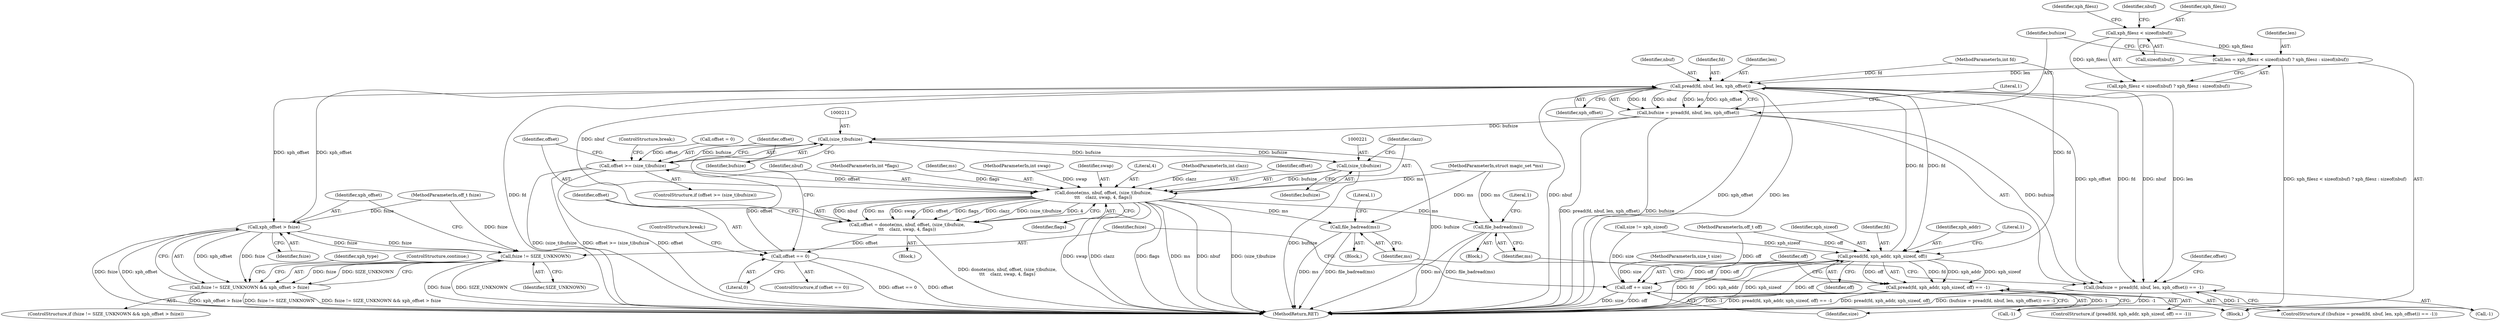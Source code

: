 digraph "1_file_445c8fb0ebff85195be94cd9f7e1df89cade5c7f@API" {
"1000175" [label="(Call,len = xph_filesz < sizeof(nbuf) ? xph_filesz : sizeof(nbuf))"];
"1000178" [label="(Call,xph_filesz < sizeof(nbuf))"];
"1000189" [label="(Call,pread(fd, nbuf, len, xph_offset))"];
"1000144" [label="(Call,pread(fd, xph_addr, xph_sizeof, off))"];
"1000143" [label="(Call,pread(fd, xph_addr, xph_sizeof, off) == -1)"];
"1000157" [label="(Call,off += size)"];
"1000165" [label="(Call,xph_offset > fsize)"];
"1000162" [label="(Call,fsize != SIZE_UNKNOWN)"];
"1000161" [label="(Call,fsize != SIZE_UNKNOWN && xph_offset > fsize)"];
"1000186" [label="(Call,(bufsize = pread(fd, nbuf, len, xph_offset)) == -1)"];
"1000187" [label="(Call,bufsize = pread(fd, nbuf, len, xph_offset))"];
"1000210" [label="(Call,(size_t)bufsize)"];
"1000208" [label="(Call,offset >= (size_t)bufsize)"];
"1000216" [label="(Call,donote(ms, nbuf, offset, (size_t)bufsize,\n\t\t\t    clazz, swap, 4, flags))"];
"1000152" [label="(Call,file_badread(ms))"];
"1000197" [label="(Call,file_badread(ms))"];
"1000214" [label="(Call,offset = donote(ms, nbuf, offset, (size_t)bufsize,\n\t\t\t    clazz, swap, 4, flags))"];
"1000228" [label="(Call,offset == 0)"];
"1000220" [label="(Call,(size_t)bufsize)"];
"1000166" [label="(Identifier,xph_offset)"];
"1000219" [label="(Identifier,offset)"];
"1000121" [label="(Call,size != xph_sizeof)"];
"1000203" [label="(Identifier,offset)"];
"1000162" [label="(Call,fsize != SIZE_UNKNOWN)"];
"1000218" [label="(Identifier,nbuf)"];
"1000214" [label="(Call,offset = donote(ms, nbuf, offset, (size_t)bufsize,\n\t\t\t    clazz, swap, 4, flags))"];
"1000112" [label="(MethodParameterIn,int *flags)"];
"1000107" [label="(MethodParameterIn,int fd)"];
"1000217" [label="(Identifier,ms)"];
"1000189" [label="(Call,pread(fd, nbuf, len, xph_offset))"];
"1000192" [label="(Identifier,len)"];
"1000194" [label="(Call,-1)"];
"1000169" [label="(ControlStructure,continue;)"];
"1000209" [label="(Identifier,offset)"];
"1000195" [label="(Literal,1)"];
"1000165" [label="(Call,xph_offset > fsize)"];
"1000178" [label="(Call,xph_filesz < sizeof(nbuf))"];
"1000167" [label="(Identifier,fsize)"];
"1000180" [label="(Call,sizeof(nbuf))"];
"1000164" [label="(Identifier,SIZE_UNKNOWN)"];
"1000141" [label="(Block,)"];
"1000104" [label="(MethodParameterIn,struct magic_set *ms)"];
"1000234" [label="(MethodReturn,RET)"];
"1000191" [label="(Identifier,nbuf)"];
"1000226" [label="(Identifier,flags)"];
"1000197" [label="(Call,file_badread(ms))"];
"1000187" [label="(Call,bufsize = pread(fd, nbuf, len, xph_offset))"];
"1000177" [label="(Call,xph_filesz < sizeof(nbuf) ? xph_filesz : sizeof(nbuf))"];
"1000212" [label="(Identifier,bufsize)"];
"1000146" [label="(Identifier,xph_addr)"];
"1000161" [label="(Call,fsize != SIZE_UNKNOWN && xph_offset > fsize)"];
"1000208" [label="(Call,offset >= (size_t)bufsize)"];
"1000111" [label="(MethodParameterIn,off_t fsize)"];
"1000220" [label="(Call,(size_t)bufsize)"];
"1000148" [label="(Identifier,off)"];
"1000172" [label="(Identifier,xph_type)"];
"1000158" [label="(Identifier,off)"];
"1000207" [label="(ControlStructure,if (offset >= (size_t)bufsize))"];
"1000182" [label="(Identifier,xph_filesz)"];
"1000184" [label="(Identifier,nbuf)"];
"1000106" [label="(MethodParameterIn,int swap)"];
"1000143" [label="(Call,pread(fd, xph_addr, xph_sizeof, off) == -1)"];
"1000224" [label="(Identifier,swap)"];
"1000157" [label="(Call,off += size)"];
"1000186" [label="(Call,(bufsize = pread(fd, nbuf, len, xph_offset)) == -1)"];
"1000156" [label="(Literal,1)"];
"1000110" [label="(MethodParameterIn,size_t size)"];
"1000149" [label="(Call,-1)"];
"1000206" [label="(Block,)"];
"1000210" [label="(Call,(size_t)bufsize)"];
"1000142" [label="(ControlStructure,if (pread(fd, xph_addr, xph_sizeof, off) == -1))"];
"1000190" [label="(Identifier,fd)"];
"1000153" [label="(Identifier,ms)"];
"1000150" [label="(Literal,1)"];
"1000151" [label="(Block,)"];
"1000108" [label="(MethodParameterIn,off_t off)"];
"1000179" [label="(Identifier,xph_filesz)"];
"1000228" [label="(Call,offset == 0)"];
"1000227" [label="(ControlStructure,if (offset == 0))"];
"1000160" [label="(ControlStructure,if (fsize != SIZE_UNKNOWN && xph_offset > fsize))"];
"1000201" [label="(Literal,1)"];
"1000196" [label="(Block,)"];
"1000176" [label="(Identifier,len)"];
"1000231" [label="(ControlStructure,break;)"];
"1000215" [label="(Identifier,offset)"];
"1000223" [label="(Identifier,clazz)"];
"1000225" [label="(Literal,4)"];
"1000185" [label="(ControlStructure,if ((bufsize = pread(fd, nbuf, len, xph_offset)) == -1))"];
"1000147" [label="(Identifier,xph_sizeof)"];
"1000193" [label="(Identifier,xph_offset)"];
"1000188" [label="(Identifier,bufsize)"];
"1000145" [label="(Identifier,fd)"];
"1000222" [label="(Identifier,bufsize)"];
"1000175" [label="(Call,len = xph_filesz < sizeof(nbuf) ? xph_filesz : sizeof(nbuf))"];
"1000144" [label="(Call,pread(fd, xph_addr, xph_sizeof, off))"];
"1000202" [label="(Call,offset = 0)"];
"1000163" [label="(Identifier,fsize)"];
"1000105" [label="(MethodParameterIn,int clazz)"];
"1000230" [label="(Literal,0)"];
"1000213" [label="(ControlStructure,break;)"];
"1000229" [label="(Identifier,offset)"];
"1000216" [label="(Call,donote(ms, nbuf, offset, (size_t)bufsize,\n\t\t\t    clazz, swap, 4, flags))"];
"1000159" [label="(Identifier,size)"];
"1000152" [label="(Call,file_badread(ms))"];
"1000198" [label="(Identifier,ms)"];
"1000175" -> "1000141"  [label="AST: "];
"1000175" -> "1000177"  [label="CFG: "];
"1000176" -> "1000175"  [label="AST: "];
"1000177" -> "1000175"  [label="AST: "];
"1000188" -> "1000175"  [label="CFG: "];
"1000175" -> "1000234"  [label="DDG: xph_filesz < sizeof(nbuf) ? xph_filesz : sizeof(nbuf)"];
"1000178" -> "1000175"  [label="DDG: xph_filesz"];
"1000175" -> "1000189"  [label="DDG: len"];
"1000178" -> "1000177"  [label="AST: "];
"1000178" -> "1000180"  [label="CFG: "];
"1000179" -> "1000178"  [label="AST: "];
"1000180" -> "1000178"  [label="AST: "];
"1000182" -> "1000178"  [label="CFG: "];
"1000184" -> "1000178"  [label="CFG: "];
"1000178" -> "1000177"  [label="DDG: xph_filesz"];
"1000189" -> "1000187"  [label="AST: "];
"1000189" -> "1000193"  [label="CFG: "];
"1000190" -> "1000189"  [label="AST: "];
"1000191" -> "1000189"  [label="AST: "];
"1000192" -> "1000189"  [label="AST: "];
"1000193" -> "1000189"  [label="AST: "];
"1000187" -> "1000189"  [label="CFG: "];
"1000189" -> "1000234"  [label="DDG: fd"];
"1000189" -> "1000234"  [label="DDG: nbuf"];
"1000189" -> "1000234"  [label="DDG: xph_offset"];
"1000189" -> "1000234"  [label="DDG: len"];
"1000189" -> "1000144"  [label="DDG: fd"];
"1000189" -> "1000165"  [label="DDG: xph_offset"];
"1000189" -> "1000186"  [label="DDG: fd"];
"1000189" -> "1000186"  [label="DDG: nbuf"];
"1000189" -> "1000186"  [label="DDG: len"];
"1000189" -> "1000186"  [label="DDG: xph_offset"];
"1000189" -> "1000187"  [label="DDG: fd"];
"1000189" -> "1000187"  [label="DDG: nbuf"];
"1000189" -> "1000187"  [label="DDG: len"];
"1000189" -> "1000187"  [label="DDG: xph_offset"];
"1000144" -> "1000189"  [label="DDG: fd"];
"1000107" -> "1000189"  [label="DDG: fd"];
"1000165" -> "1000189"  [label="DDG: xph_offset"];
"1000189" -> "1000216"  [label="DDG: nbuf"];
"1000144" -> "1000143"  [label="AST: "];
"1000144" -> "1000148"  [label="CFG: "];
"1000145" -> "1000144"  [label="AST: "];
"1000146" -> "1000144"  [label="AST: "];
"1000147" -> "1000144"  [label="AST: "];
"1000148" -> "1000144"  [label="AST: "];
"1000150" -> "1000144"  [label="CFG: "];
"1000144" -> "1000234"  [label="DDG: off"];
"1000144" -> "1000234"  [label="DDG: fd"];
"1000144" -> "1000234"  [label="DDG: xph_addr"];
"1000144" -> "1000234"  [label="DDG: xph_sizeof"];
"1000144" -> "1000143"  [label="DDG: fd"];
"1000144" -> "1000143"  [label="DDG: xph_addr"];
"1000144" -> "1000143"  [label="DDG: xph_sizeof"];
"1000144" -> "1000143"  [label="DDG: off"];
"1000107" -> "1000144"  [label="DDG: fd"];
"1000121" -> "1000144"  [label="DDG: xph_sizeof"];
"1000157" -> "1000144"  [label="DDG: off"];
"1000108" -> "1000144"  [label="DDG: off"];
"1000144" -> "1000157"  [label="DDG: off"];
"1000143" -> "1000142"  [label="AST: "];
"1000143" -> "1000149"  [label="CFG: "];
"1000149" -> "1000143"  [label="AST: "];
"1000153" -> "1000143"  [label="CFG: "];
"1000158" -> "1000143"  [label="CFG: "];
"1000143" -> "1000234"  [label="DDG: pread(fd, xph_addr, xph_sizeof, off)"];
"1000143" -> "1000234"  [label="DDG: -1"];
"1000143" -> "1000234"  [label="DDG: pread(fd, xph_addr, xph_sizeof, off) == -1"];
"1000149" -> "1000143"  [label="DDG: 1"];
"1000157" -> "1000141"  [label="AST: "];
"1000157" -> "1000159"  [label="CFG: "];
"1000158" -> "1000157"  [label="AST: "];
"1000159" -> "1000157"  [label="AST: "];
"1000163" -> "1000157"  [label="CFG: "];
"1000157" -> "1000234"  [label="DDG: size"];
"1000157" -> "1000234"  [label="DDG: off"];
"1000121" -> "1000157"  [label="DDG: size"];
"1000110" -> "1000157"  [label="DDG: size"];
"1000108" -> "1000157"  [label="DDG: off"];
"1000165" -> "1000161"  [label="AST: "];
"1000165" -> "1000167"  [label="CFG: "];
"1000166" -> "1000165"  [label="AST: "];
"1000167" -> "1000165"  [label="AST: "];
"1000161" -> "1000165"  [label="CFG: "];
"1000165" -> "1000234"  [label="DDG: xph_offset"];
"1000165" -> "1000234"  [label="DDG: fsize"];
"1000165" -> "1000162"  [label="DDG: fsize"];
"1000165" -> "1000161"  [label="DDG: xph_offset"];
"1000165" -> "1000161"  [label="DDG: fsize"];
"1000162" -> "1000165"  [label="DDG: fsize"];
"1000111" -> "1000165"  [label="DDG: fsize"];
"1000162" -> "1000161"  [label="AST: "];
"1000162" -> "1000164"  [label="CFG: "];
"1000163" -> "1000162"  [label="AST: "];
"1000164" -> "1000162"  [label="AST: "];
"1000166" -> "1000162"  [label="CFG: "];
"1000161" -> "1000162"  [label="CFG: "];
"1000162" -> "1000234"  [label="DDG: SIZE_UNKNOWN"];
"1000162" -> "1000234"  [label="DDG: fsize"];
"1000162" -> "1000161"  [label="DDG: fsize"];
"1000162" -> "1000161"  [label="DDG: SIZE_UNKNOWN"];
"1000111" -> "1000162"  [label="DDG: fsize"];
"1000161" -> "1000160"  [label="AST: "];
"1000169" -> "1000161"  [label="CFG: "];
"1000172" -> "1000161"  [label="CFG: "];
"1000161" -> "1000234"  [label="DDG: fsize != SIZE_UNKNOWN"];
"1000161" -> "1000234"  [label="DDG: fsize != SIZE_UNKNOWN && xph_offset > fsize"];
"1000161" -> "1000234"  [label="DDG: xph_offset > fsize"];
"1000186" -> "1000185"  [label="AST: "];
"1000186" -> "1000194"  [label="CFG: "];
"1000187" -> "1000186"  [label="AST: "];
"1000194" -> "1000186"  [label="AST: "];
"1000198" -> "1000186"  [label="CFG: "];
"1000203" -> "1000186"  [label="CFG: "];
"1000186" -> "1000234"  [label="DDG: -1"];
"1000186" -> "1000234"  [label="DDG: (bufsize = pread(fd, nbuf, len, xph_offset)) == -1"];
"1000187" -> "1000186"  [label="DDG: bufsize"];
"1000194" -> "1000186"  [label="DDG: 1"];
"1000188" -> "1000187"  [label="AST: "];
"1000195" -> "1000187"  [label="CFG: "];
"1000187" -> "1000234"  [label="DDG: bufsize"];
"1000187" -> "1000234"  [label="DDG: pread(fd, nbuf, len, xph_offset)"];
"1000187" -> "1000210"  [label="DDG: bufsize"];
"1000210" -> "1000208"  [label="AST: "];
"1000210" -> "1000212"  [label="CFG: "];
"1000211" -> "1000210"  [label="AST: "];
"1000212" -> "1000210"  [label="AST: "];
"1000208" -> "1000210"  [label="CFG: "];
"1000210" -> "1000234"  [label="DDG: bufsize"];
"1000210" -> "1000208"  [label="DDG: bufsize"];
"1000220" -> "1000210"  [label="DDG: bufsize"];
"1000210" -> "1000220"  [label="DDG: bufsize"];
"1000208" -> "1000207"  [label="AST: "];
"1000209" -> "1000208"  [label="AST: "];
"1000213" -> "1000208"  [label="CFG: "];
"1000215" -> "1000208"  [label="CFG: "];
"1000208" -> "1000234"  [label="DDG: offset"];
"1000208" -> "1000234"  [label="DDG: (size_t)bufsize"];
"1000208" -> "1000234"  [label="DDG: offset >= (size_t)bufsize"];
"1000228" -> "1000208"  [label="DDG: offset"];
"1000202" -> "1000208"  [label="DDG: offset"];
"1000208" -> "1000216"  [label="DDG: offset"];
"1000216" -> "1000214"  [label="AST: "];
"1000216" -> "1000226"  [label="CFG: "];
"1000217" -> "1000216"  [label="AST: "];
"1000218" -> "1000216"  [label="AST: "];
"1000219" -> "1000216"  [label="AST: "];
"1000220" -> "1000216"  [label="AST: "];
"1000223" -> "1000216"  [label="AST: "];
"1000224" -> "1000216"  [label="AST: "];
"1000225" -> "1000216"  [label="AST: "];
"1000226" -> "1000216"  [label="AST: "];
"1000214" -> "1000216"  [label="CFG: "];
"1000216" -> "1000234"  [label="DDG: clazz"];
"1000216" -> "1000234"  [label="DDG: flags"];
"1000216" -> "1000234"  [label="DDG: ms"];
"1000216" -> "1000234"  [label="DDG: nbuf"];
"1000216" -> "1000234"  [label="DDG: (size_t)bufsize"];
"1000216" -> "1000234"  [label="DDG: swap"];
"1000216" -> "1000152"  [label="DDG: ms"];
"1000216" -> "1000197"  [label="DDG: ms"];
"1000216" -> "1000214"  [label="DDG: nbuf"];
"1000216" -> "1000214"  [label="DDG: ms"];
"1000216" -> "1000214"  [label="DDG: swap"];
"1000216" -> "1000214"  [label="DDG: offset"];
"1000216" -> "1000214"  [label="DDG: flags"];
"1000216" -> "1000214"  [label="DDG: clazz"];
"1000216" -> "1000214"  [label="DDG: (size_t)bufsize"];
"1000216" -> "1000214"  [label="DDG: 4"];
"1000104" -> "1000216"  [label="DDG: ms"];
"1000220" -> "1000216"  [label="DDG: bufsize"];
"1000105" -> "1000216"  [label="DDG: clazz"];
"1000106" -> "1000216"  [label="DDG: swap"];
"1000112" -> "1000216"  [label="DDG: flags"];
"1000152" -> "1000151"  [label="AST: "];
"1000152" -> "1000153"  [label="CFG: "];
"1000153" -> "1000152"  [label="AST: "];
"1000156" -> "1000152"  [label="CFG: "];
"1000152" -> "1000234"  [label="DDG: file_badread(ms)"];
"1000152" -> "1000234"  [label="DDG: ms"];
"1000104" -> "1000152"  [label="DDG: ms"];
"1000197" -> "1000196"  [label="AST: "];
"1000197" -> "1000198"  [label="CFG: "];
"1000198" -> "1000197"  [label="AST: "];
"1000201" -> "1000197"  [label="CFG: "];
"1000197" -> "1000234"  [label="DDG: file_badread(ms)"];
"1000197" -> "1000234"  [label="DDG: ms"];
"1000104" -> "1000197"  [label="DDG: ms"];
"1000214" -> "1000206"  [label="AST: "];
"1000215" -> "1000214"  [label="AST: "];
"1000229" -> "1000214"  [label="CFG: "];
"1000214" -> "1000234"  [label="DDG: donote(ms, nbuf, offset, (size_t)bufsize,\n\t\t\t    clazz, swap, 4, flags)"];
"1000214" -> "1000228"  [label="DDG: offset"];
"1000228" -> "1000227"  [label="AST: "];
"1000228" -> "1000230"  [label="CFG: "];
"1000229" -> "1000228"  [label="AST: "];
"1000230" -> "1000228"  [label="AST: "];
"1000209" -> "1000228"  [label="CFG: "];
"1000231" -> "1000228"  [label="CFG: "];
"1000228" -> "1000234"  [label="DDG: offset == 0"];
"1000228" -> "1000234"  [label="DDG: offset"];
"1000220" -> "1000222"  [label="CFG: "];
"1000221" -> "1000220"  [label="AST: "];
"1000222" -> "1000220"  [label="AST: "];
"1000223" -> "1000220"  [label="CFG: "];
"1000220" -> "1000234"  [label="DDG: bufsize"];
}
